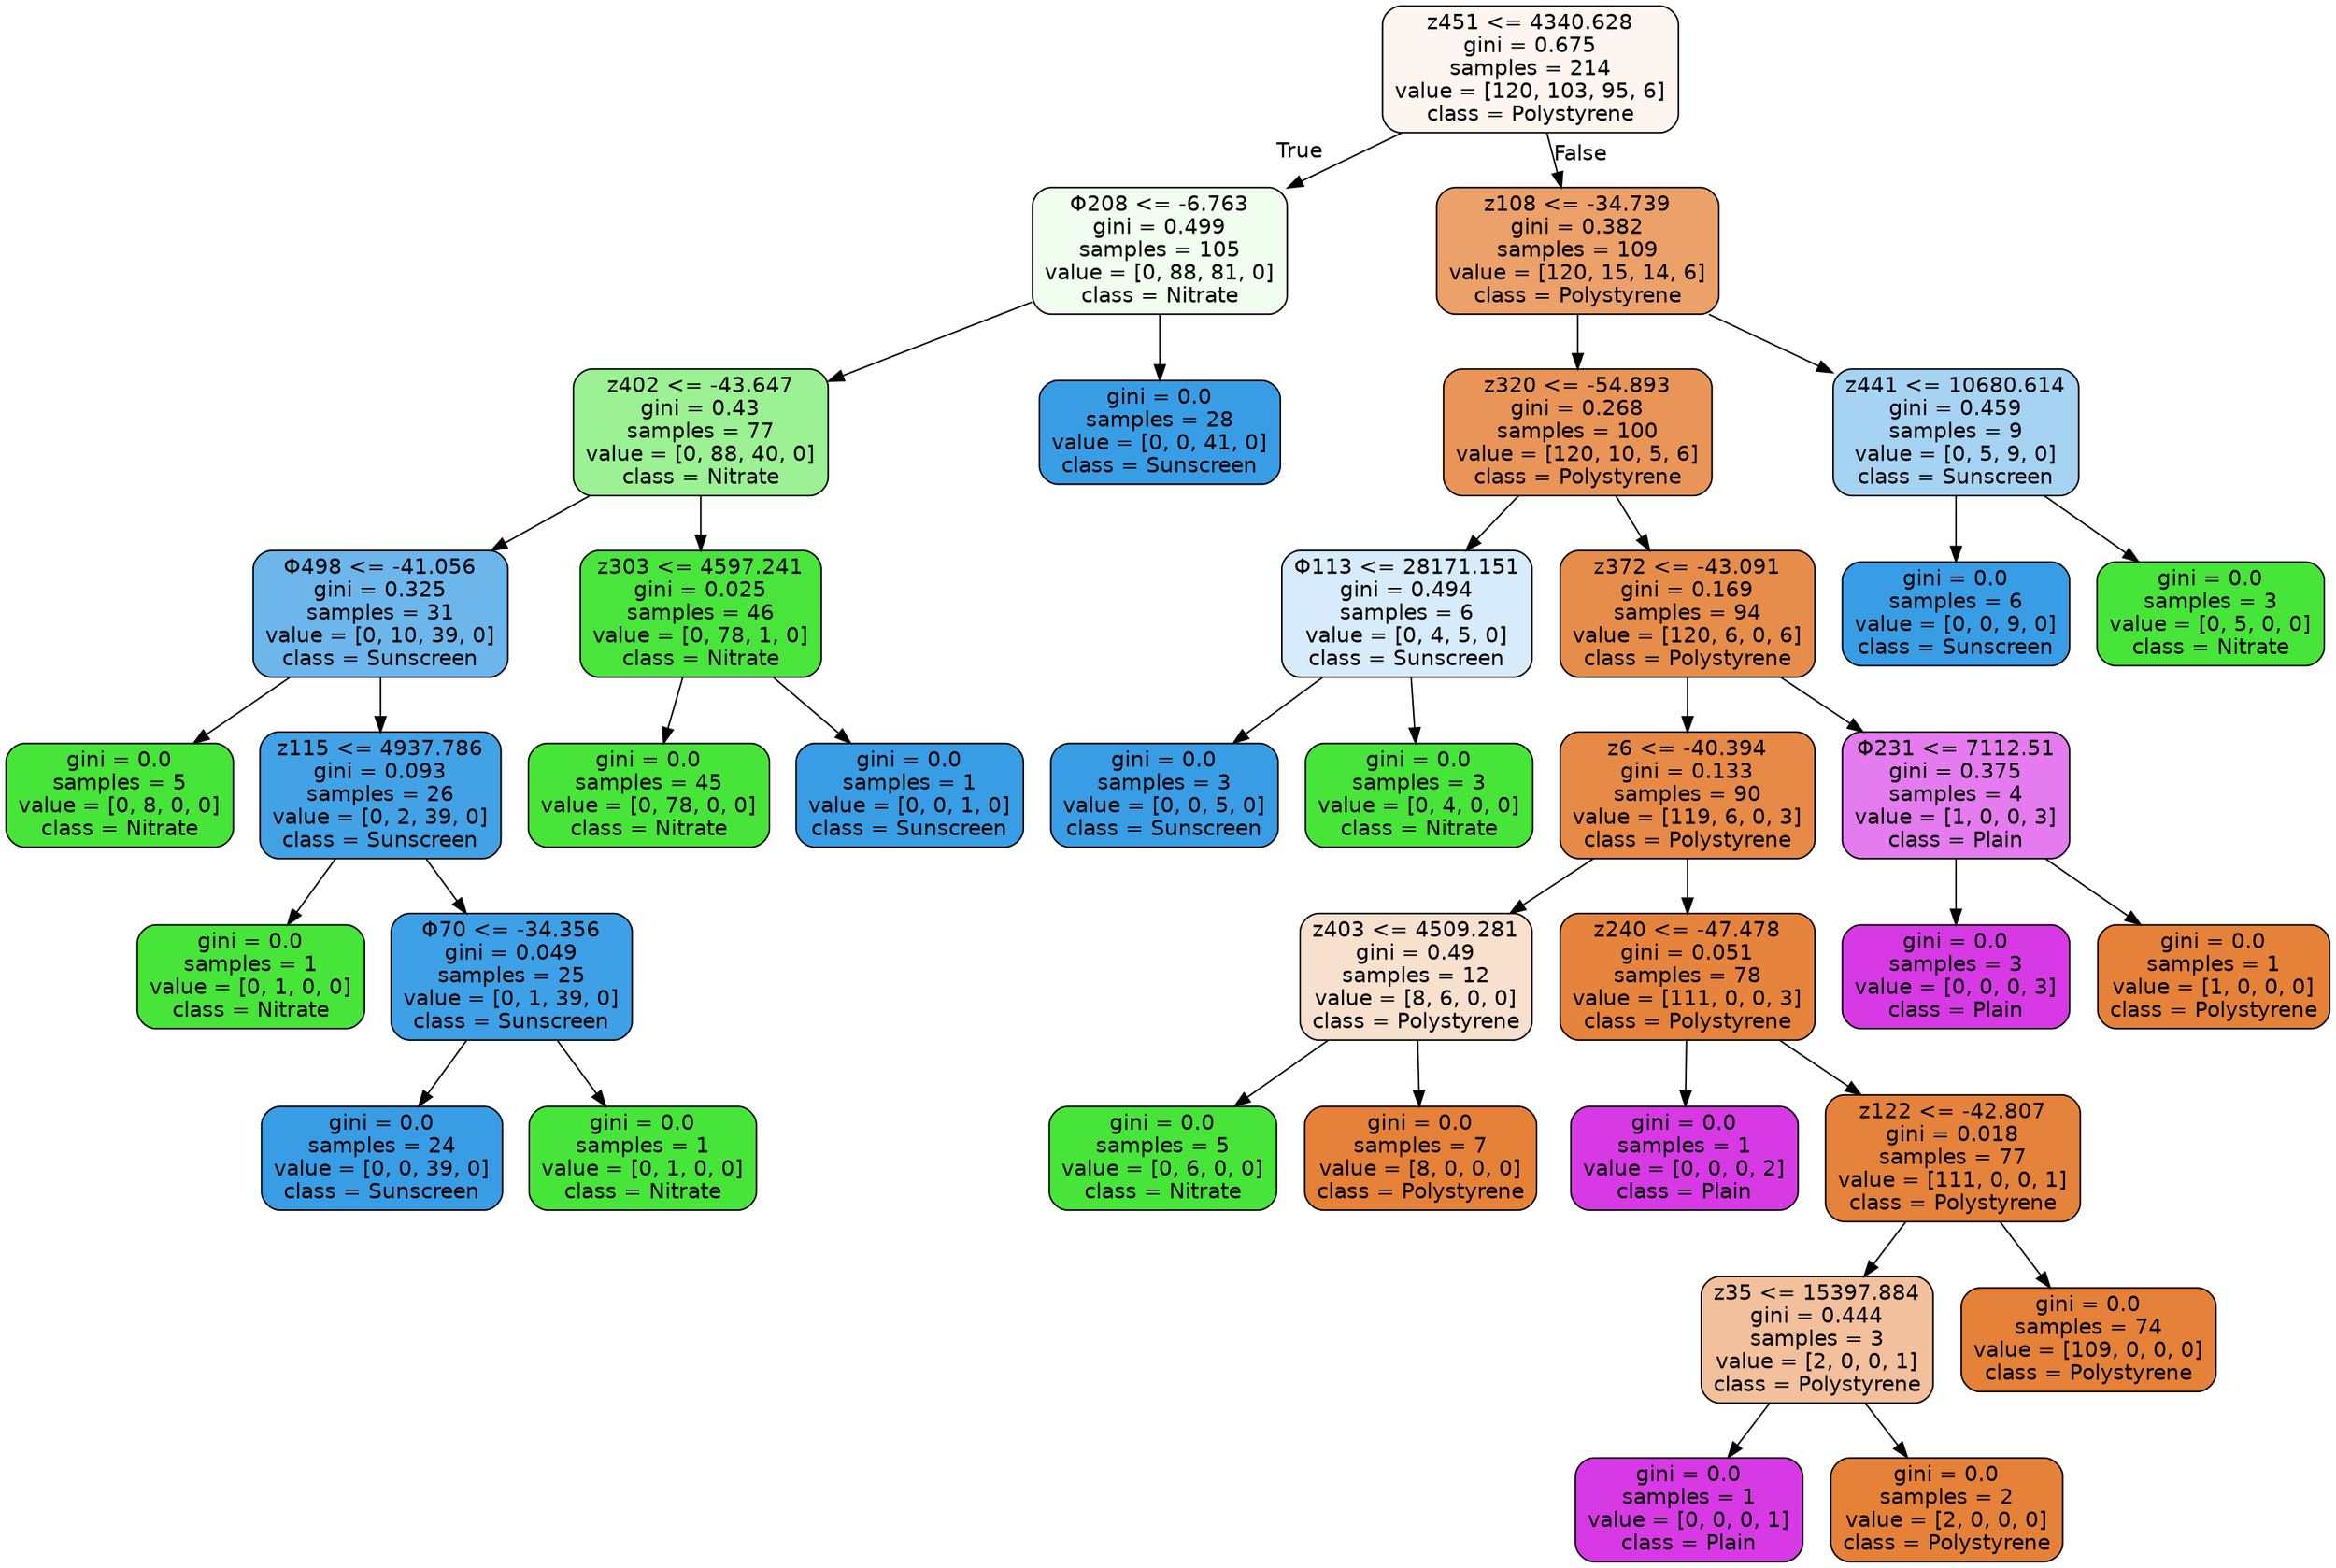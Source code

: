 digraph Tree {
node [shape=box, style="filled, rounded", color="black", fontname="helvetica"] ;
edge [fontname="helvetica"] ;
0 [label="z451 <= 4340.628\ngini = 0.675\nsamples = 214\nvalue = [120, 103, 95, 6]\nclass = Polystyrene", fillcolor="#fdf5f0"] ;
1 [label="Φ208 <= -6.763\ngini = 0.499\nsamples = 105\nvalue = [0, 88, 81, 0]\nclass = Nitrate", fillcolor="#f0fdef"] ;
0 -> 1 [labeldistance=2.5, labelangle=45, headlabel="True"] ;
2 [label="z402 <= -43.647\ngini = 0.43\nsamples = 77\nvalue = [0, 88, 40, 0]\nclass = Nitrate", fillcolor="#9bf193"] ;
1 -> 2 ;
3 [label="Φ498 <= -41.056\ngini = 0.325\nsamples = 31\nvalue = [0, 10, 39, 0]\nclass = Sunscreen", fillcolor="#6cb6ec"] ;
2 -> 3 ;
4 [label="gini = 0.0\nsamples = 5\nvalue = [0, 8, 0, 0]\nclass = Nitrate", fillcolor="#47e539"] ;
3 -> 4 ;
5 [label="z115 <= 4937.786\ngini = 0.093\nsamples = 26\nvalue = [0, 2, 39, 0]\nclass = Sunscreen", fillcolor="#43a2e6"] ;
3 -> 5 ;
6 [label="gini = 0.0\nsamples = 1\nvalue = [0, 1, 0, 0]\nclass = Nitrate", fillcolor="#47e539"] ;
5 -> 6 ;
7 [label="Φ70 <= -34.356\ngini = 0.049\nsamples = 25\nvalue = [0, 1, 39, 0]\nclass = Sunscreen", fillcolor="#3ea0e6"] ;
5 -> 7 ;
8 [label="gini = 0.0\nsamples = 24\nvalue = [0, 0, 39, 0]\nclass = Sunscreen", fillcolor="#399de5"] ;
7 -> 8 ;
9 [label="gini = 0.0\nsamples = 1\nvalue = [0, 1, 0, 0]\nclass = Nitrate", fillcolor="#47e539"] ;
7 -> 9 ;
10 [label="z303 <= 4597.241\ngini = 0.025\nsamples = 46\nvalue = [0, 78, 1, 0]\nclass = Nitrate", fillcolor="#49e53c"] ;
2 -> 10 ;
11 [label="gini = 0.0\nsamples = 45\nvalue = [0, 78, 0, 0]\nclass = Nitrate", fillcolor="#47e539"] ;
10 -> 11 ;
12 [label="gini = 0.0\nsamples = 1\nvalue = [0, 0, 1, 0]\nclass = Sunscreen", fillcolor="#399de5"] ;
10 -> 12 ;
13 [label="gini = 0.0\nsamples = 28\nvalue = [0, 0, 41, 0]\nclass = Sunscreen", fillcolor="#399de5"] ;
1 -> 13 ;
14 [label="z108 <= -34.739\ngini = 0.382\nsamples = 109\nvalue = [120, 15, 14, 6]\nclass = Polystyrene", fillcolor="#eca06a"] ;
0 -> 14 [labeldistance=2.5, labelangle=-45, headlabel="False"] ;
15 [label="z320 <= -54.893\ngini = 0.268\nsamples = 100\nvalue = [120, 10, 5, 6]\nclass = Polystyrene", fillcolor="#e99559"] ;
14 -> 15 ;
16 [label="Φ113 <= 28171.151\ngini = 0.494\nsamples = 6\nvalue = [0, 4, 5, 0]\nclass = Sunscreen", fillcolor="#d7ebfa"] ;
15 -> 16 ;
17 [label="gini = 0.0\nsamples = 3\nvalue = [0, 0, 5, 0]\nclass = Sunscreen", fillcolor="#399de5"] ;
16 -> 17 ;
18 [label="gini = 0.0\nsamples = 3\nvalue = [0, 4, 0, 0]\nclass = Nitrate", fillcolor="#47e539"] ;
16 -> 18 ;
19 [label="z372 <= -43.091\ngini = 0.169\nsamples = 94\nvalue = [120, 6, 0, 6]\nclass = Polystyrene", fillcolor="#e78d4c"] ;
15 -> 19 ;
20 [label="z6 <= -40.394\ngini = 0.133\nsamples = 90\nvalue = [119, 6, 0, 3]\nclass = Polystyrene", fillcolor="#e78a48"] ;
19 -> 20 ;
21 [label="z403 <= 4509.281\ngini = 0.49\nsamples = 12\nvalue = [8, 6, 0, 0]\nclass = Polystyrene", fillcolor="#f8e0ce"] ;
20 -> 21 ;
22 [label="gini = 0.0\nsamples = 5\nvalue = [0, 6, 0, 0]\nclass = Nitrate", fillcolor="#47e539"] ;
21 -> 22 ;
23 [label="gini = 0.0\nsamples = 7\nvalue = [8, 0, 0, 0]\nclass = Polystyrene", fillcolor="#e58139"] ;
21 -> 23 ;
24 [label="z240 <= -47.478\ngini = 0.051\nsamples = 78\nvalue = [111, 0, 0, 3]\nclass = Polystyrene", fillcolor="#e6843e"] ;
20 -> 24 ;
25 [label="gini = 0.0\nsamples = 1\nvalue = [0, 0, 0, 2]\nclass = Plain", fillcolor="#d739e5"] ;
24 -> 25 ;
26 [label="z122 <= -42.807\ngini = 0.018\nsamples = 77\nvalue = [111, 0, 0, 1]\nclass = Polystyrene", fillcolor="#e5823b"] ;
24 -> 26 ;
27 [label="z35 <= 15397.884\ngini = 0.444\nsamples = 3\nvalue = [2, 0, 0, 1]\nclass = Polystyrene", fillcolor="#f2c09c"] ;
26 -> 27 ;
28 [label="gini = 0.0\nsamples = 1\nvalue = [0, 0, 0, 1]\nclass = Plain", fillcolor="#d739e5"] ;
27 -> 28 ;
29 [label="gini = 0.0\nsamples = 2\nvalue = [2, 0, 0, 0]\nclass = Polystyrene", fillcolor="#e58139"] ;
27 -> 29 ;
30 [label="gini = 0.0\nsamples = 74\nvalue = [109, 0, 0, 0]\nclass = Polystyrene", fillcolor="#e58139"] ;
26 -> 30 ;
31 [label="Φ231 <= 7112.51\ngini = 0.375\nsamples = 4\nvalue = [1, 0, 0, 3]\nclass = Plain", fillcolor="#e47bee"] ;
19 -> 31 ;
32 [label="gini = 0.0\nsamples = 3\nvalue = [0, 0, 0, 3]\nclass = Plain", fillcolor="#d739e5"] ;
31 -> 32 ;
33 [label="gini = 0.0\nsamples = 1\nvalue = [1, 0, 0, 0]\nclass = Polystyrene", fillcolor="#e58139"] ;
31 -> 33 ;
34 [label="z441 <= 10680.614\ngini = 0.459\nsamples = 9\nvalue = [0, 5, 9, 0]\nclass = Sunscreen", fillcolor="#a7d3f3"] ;
14 -> 34 ;
35 [label="gini = 0.0\nsamples = 6\nvalue = [0, 0, 9, 0]\nclass = Sunscreen", fillcolor="#399de5"] ;
34 -> 35 ;
36 [label="gini = 0.0\nsamples = 3\nvalue = [0, 5, 0, 0]\nclass = Nitrate", fillcolor="#47e539"] ;
34 -> 36 ;
}